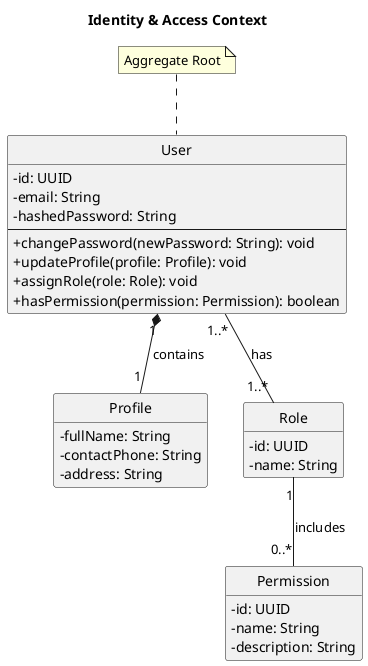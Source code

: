@startuml
' --- Diagram Title ---
title Identity & Access Context

' --- Skin Parameters for better visualization ---
skinparam classAttributeIconSize 0
hide empty members
skinparam style strictuml

' --- Classes and Enums ---
class User {
  - id: UUID
  - email: String
  - hashedPassword: String
  --
  + changePassword(newPassword: String): void
  + updateProfile(profile: Profile): void
  + assignRole(role: Role): void
  + hasPermission(permission: Permission): boolean
}
note top of User : Aggregate Root

class Profile {
  - fullName: String
  - contactPhone: String
  - address: String
}

class Role {
  - id: UUID
  - name: String
}

class Permission {
  - id: UUID
  - name: String
  - description: String
}

' --- Relationships ---
User "1" *-- "1" Profile : contains
User "1..*" -- "1..*" Role : has
Role "1" -- "0..*" Permission : includes

@enduml